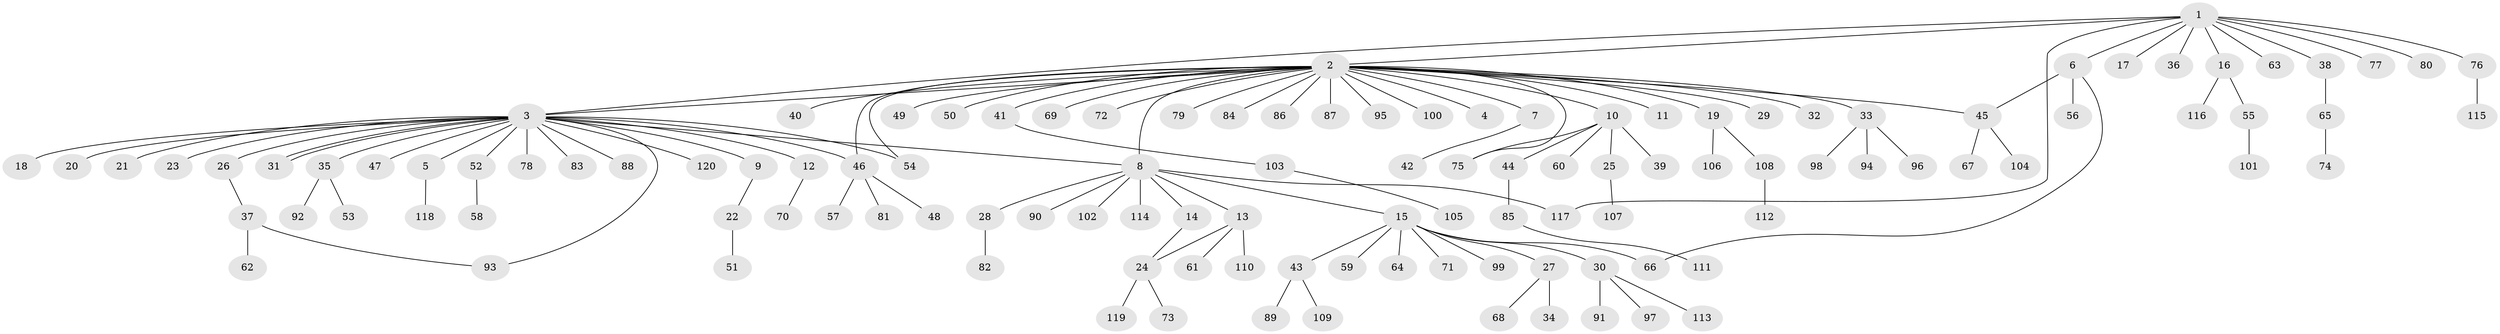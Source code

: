 // Generated by graph-tools (version 1.1) at 2025/01/03/09/25 03:01:41]
// undirected, 120 vertices, 130 edges
graph export_dot {
graph [start="1"]
  node [color=gray90,style=filled];
  1;
  2;
  3;
  4;
  5;
  6;
  7;
  8;
  9;
  10;
  11;
  12;
  13;
  14;
  15;
  16;
  17;
  18;
  19;
  20;
  21;
  22;
  23;
  24;
  25;
  26;
  27;
  28;
  29;
  30;
  31;
  32;
  33;
  34;
  35;
  36;
  37;
  38;
  39;
  40;
  41;
  42;
  43;
  44;
  45;
  46;
  47;
  48;
  49;
  50;
  51;
  52;
  53;
  54;
  55;
  56;
  57;
  58;
  59;
  60;
  61;
  62;
  63;
  64;
  65;
  66;
  67;
  68;
  69;
  70;
  71;
  72;
  73;
  74;
  75;
  76;
  77;
  78;
  79;
  80;
  81;
  82;
  83;
  84;
  85;
  86;
  87;
  88;
  89;
  90;
  91;
  92;
  93;
  94;
  95;
  96;
  97;
  98;
  99;
  100;
  101;
  102;
  103;
  104;
  105;
  106;
  107;
  108;
  109;
  110;
  111;
  112;
  113;
  114;
  115;
  116;
  117;
  118;
  119;
  120;
  1 -- 2;
  1 -- 3;
  1 -- 6;
  1 -- 16;
  1 -- 17;
  1 -- 36;
  1 -- 38;
  1 -- 63;
  1 -- 76;
  1 -- 77;
  1 -- 80;
  1 -- 117;
  2 -- 3;
  2 -- 4;
  2 -- 7;
  2 -- 8;
  2 -- 10;
  2 -- 11;
  2 -- 19;
  2 -- 29;
  2 -- 32;
  2 -- 33;
  2 -- 40;
  2 -- 41;
  2 -- 45;
  2 -- 46;
  2 -- 49;
  2 -- 50;
  2 -- 54;
  2 -- 69;
  2 -- 72;
  2 -- 75;
  2 -- 79;
  2 -- 84;
  2 -- 86;
  2 -- 87;
  2 -- 95;
  2 -- 100;
  3 -- 5;
  3 -- 8;
  3 -- 9;
  3 -- 12;
  3 -- 18;
  3 -- 20;
  3 -- 21;
  3 -- 23;
  3 -- 26;
  3 -- 31;
  3 -- 31;
  3 -- 35;
  3 -- 46;
  3 -- 47;
  3 -- 52;
  3 -- 54;
  3 -- 78;
  3 -- 83;
  3 -- 88;
  3 -- 93;
  3 -- 120;
  5 -- 118;
  6 -- 45;
  6 -- 56;
  6 -- 66;
  7 -- 42;
  8 -- 13;
  8 -- 14;
  8 -- 15;
  8 -- 28;
  8 -- 90;
  8 -- 102;
  8 -- 114;
  8 -- 117;
  9 -- 22;
  10 -- 25;
  10 -- 39;
  10 -- 44;
  10 -- 60;
  10 -- 75;
  12 -- 70;
  13 -- 24;
  13 -- 61;
  13 -- 110;
  14 -- 24;
  15 -- 27;
  15 -- 30;
  15 -- 43;
  15 -- 59;
  15 -- 64;
  15 -- 66;
  15 -- 71;
  15 -- 99;
  16 -- 55;
  16 -- 116;
  19 -- 106;
  19 -- 108;
  22 -- 51;
  24 -- 73;
  24 -- 119;
  25 -- 107;
  26 -- 37;
  27 -- 34;
  27 -- 68;
  28 -- 82;
  30 -- 91;
  30 -- 97;
  30 -- 113;
  33 -- 94;
  33 -- 96;
  33 -- 98;
  35 -- 53;
  35 -- 92;
  37 -- 62;
  37 -- 93;
  38 -- 65;
  41 -- 103;
  43 -- 89;
  43 -- 109;
  44 -- 85;
  45 -- 67;
  45 -- 104;
  46 -- 48;
  46 -- 57;
  46 -- 81;
  52 -- 58;
  55 -- 101;
  65 -- 74;
  76 -- 115;
  85 -- 111;
  103 -- 105;
  108 -- 112;
}
